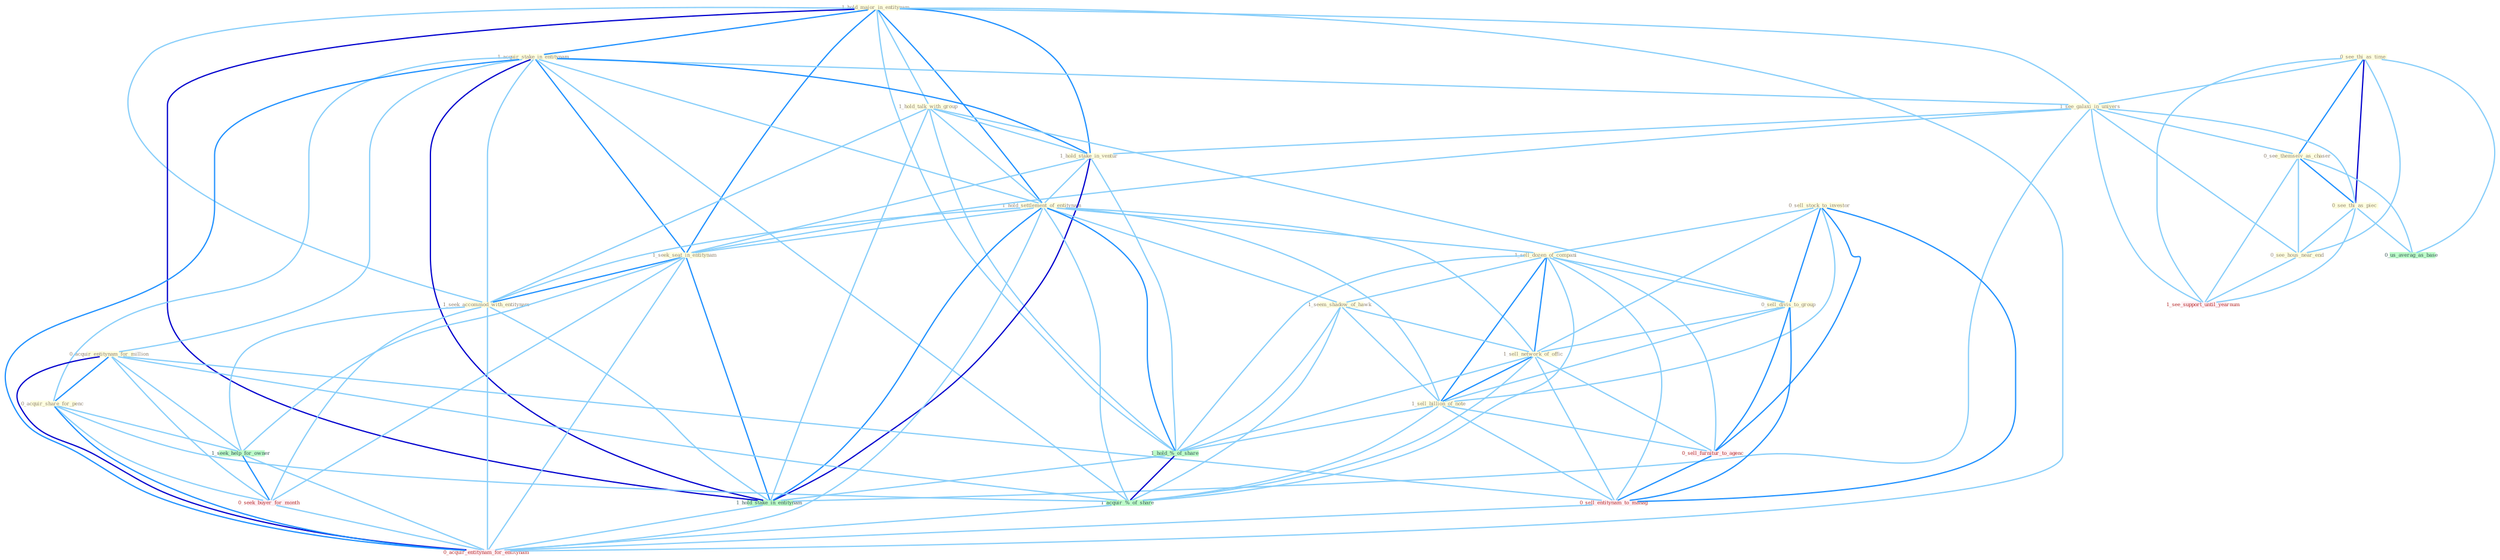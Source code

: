 Graph G{ 
    node
    [shape=polygon,style=filled,width=.5,height=.06,color="#BDFCC9",fixedsize=true,fontsize=4,
    fontcolor="#2f4f4f"];
    {node
    [color="#ffffe0", fontcolor="#8b7d6b"] "1_hold_major_in_entitynam " "1_acquir_stake_in_entitynam " "1_hold_talk_with_group " "0_see_thi_as_time " "1_see_galaxi_in_univers " "1_hold_stake_in_ventur " "0_see_themselv_as_chaser " "0_sell_stock_to_investor " "1_hold_settlement_of_entitynam " "1_sell_dozen_of_compani " "1_seek_seat_in_entitynam " "0_acquir_entitynam_for_million " "0_see_thi_as_piec " "1_seem_shadow_of_hawk " "0_see_hous_near_end " "0_acquir_share_for_penc " "1_seek_accommod_with_entitynam " "0_sell_divis_to_group " "1_sell_network_of_offic " "1_sell_billion_of_note "}
{node [color="#fff0f5", fontcolor="#b22222"] "0_seek_buyer_for_month " "1_see_support_until_yearnum " "0_sell_furnitur_to_agenc " "0_sell_entitynam_to_manag " "0_acquir_entitynam_for_entitynam "}
edge [color="#B0E2FF"];

	"1_hold_major_in_entitynam " -- "1_acquir_stake_in_entitynam " [w="2", color="#1e90ff" , len=0.8];
	"1_hold_major_in_entitynam " -- "1_hold_talk_with_group " [w="1", color="#87cefa" ];
	"1_hold_major_in_entitynam " -- "1_see_galaxi_in_univers " [w="1", color="#87cefa" ];
	"1_hold_major_in_entitynam " -- "1_hold_stake_in_ventur " [w="2", color="#1e90ff" , len=0.8];
	"1_hold_major_in_entitynam " -- "1_hold_settlement_of_entitynam " [w="2", color="#1e90ff" , len=0.8];
	"1_hold_major_in_entitynam " -- "1_seek_seat_in_entitynam " [w="2", color="#1e90ff" , len=0.8];
	"1_hold_major_in_entitynam " -- "1_seek_accommod_with_entitynam " [w="1", color="#87cefa" ];
	"1_hold_major_in_entitynam " -- "1_hold_%_of_share " [w="1", color="#87cefa" ];
	"1_hold_major_in_entitynam " -- "1_hold_stake_in_entitynam " [w="3", color="#0000cd" , len=0.6];
	"1_hold_major_in_entitynam " -- "0_acquir_entitynam_for_entitynam " [w="1", color="#87cefa" ];
	"1_acquir_stake_in_entitynam " -- "1_see_galaxi_in_univers " [w="1", color="#87cefa" ];
	"1_acquir_stake_in_entitynam " -- "1_hold_stake_in_ventur " [w="2", color="#1e90ff" , len=0.8];
	"1_acquir_stake_in_entitynam " -- "1_hold_settlement_of_entitynam " [w="1", color="#87cefa" ];
	"1_acquir_stake_in_entitynam " -- "1_seek_seat_in_entitynam " [w="2", color="#1e90ff" , len=0.8];
	"1_acquir_stake_in_entitynam " -- "0_acquir_entitynam_for_million " [w="1", color="#87cefa" ];
	"1_acquir_stake_in_entitynam " -- "0_acquir_share_for_penc " [w="1", color="#87cefa" ];
	"1_acquir_stake_in_entitynam " -- "1_seek_accommod_with_entitynam " [w="1", color="#87cefa" ];
	"1_acquir_stake_in_entitynam " -- "1_hold_stake_in_entitynam " [w="3", color="#0000cd" , len=0.6];
	"1_acquir_stake_in_entitynam " -- "1_acquir_%_of_share " [w="1", color="#87cefa" ];
	"1_acquir_stake_in_entitynam " -- "0_acquir_entitynam_for_entitynam " [w="2", color="#1e90ff" , len=0.8];
	"1_hold_talk_with_group " -- "1_hold_stake_in_ventur " [w="1", color="#87cefa" ];
	"1_hold_talk_with_group " -- "1_hold_settlement_of_entitynam " [w="1", color="#87cefa" ];
	"1_hold_talk_with_group " -- "1_seek_accommod_with_entitynam " [w="1", color="#87cefa" ];
	"1_hold_talk_with_group " -- "0_sell_divis_to_group " [w="1", color="#87cefa" ];
	"1_hold_talk_with_group " -- "1_hold_%_of_share " [w="1", color="#87cefa" ];
	"1_hold_talk_with_group " -- "1_hold_stake_in_entitynam " [w="1", color="#87cefa" ];
	"0_see_thi_as_time " -- "1_see_galaxi_in_univers " [w="1", color="#87cefa" ];
	"0_see_thi_as_time " -- "0_see_themselv_as_chaser " [w="2", color="#1e90ff" , len=0.8];
	"0_see_thi_as_time " -- "0_see_thi_as_piec " [w="3", color="#0000cd" , len=0.6];
	"0_see_thi_as_time " -- "0_see_hous_near_end " [w="1", color="#87cefa" ];
	"0_see_thi_as_time " -- "1_see_support_until_yearnum " [w="1", color="#87cefa" ];
	"0_see_thi_as_time " -- "0_us_averag_as_base " [w="1", color="#87cefa" ];
	"1_see_galaxi_in_univers " -- "1_hold_stake_in_ventur " [w="1", color="#87cefa" ];
	"1_see_galaxi_in_univers " -- "0_see_themselv_as_chaser " [w="1", color="#87cefa" ];
	"1_see_galaxi_in_univers " -- "1_seek_seat_in_entitynam " [w="1", color="#87cefa" ];
	"1_see_galaxi_in_univers " -- "0_see_thi_as_piec " [w="1", color="#87cefa" ];
	"1_see_galaxi_in_univers " -- "0_see_hous_near_end " [w="1", color="#87cefa" ];
	"1_see_galaxi_in_univers " -- "1_hold_stake_in_entitynam " [w="1", color="#87cefa" ];
	"1_see_galaxi_in_univers " -- "1_see_support_until_yearnum " [w="1", color="#87cefa" ];
	"1_hold_stake_in_ventur " -- "1_hold_settlement_of_entitynam " [w="1", color="#87cefa" ];
	"1_hold_stake_in_ventur " -- "1_seek_seat_in_entitynam " [w="1", color="#87cefa" ];
	"1_hold_stake_in_ventur " -- "1_hold_%_of_share " [w="1", color="#87cefa" ];
	"1_hold_stake_in_ventur " -- "1_hold_stake_in_entitynam " [w="3", color="#0000cd" , len=0.6];
	"0_see_themselv_as_chaser " -- "0_see_thi_as_piec " [w="2", color="#1e90ff" , len=0.8];
	"0_see_themselv_as_chaser " -- "0_see_hous_near_end " [w="1", color="#87cefa" ];
	"0_see_themselv_as_chaser " -- "1_see_support_until_yearnum " [w="1", color="#87cefa" ];
	"0_see_themselv_as_chaser " -- "0_us_averag_as_base " [w="1", color="#87cefa" ];
	"0_sell_stock_to_investor " -- "1_sell_dozen_of_compani " [w="1", color="#87cefa" ];
	"0_sell_stock_to_investor " -- "0_sell_divis_to_group " [w="2", color="#1e90ff" , len=0.8];
	"0_sell_stock_to_investor " -- "1_sell_network_of_offic " [w="1", color="#87cefa" ];
	"0_sell_stock_to_investor " -- "1_sell_billion_of_note " [w="1", color="#87cefa" ];
	"0_sell_stock_to_investor " -- "0_sell_furnitur_to_agenc " [w="2", color="#1e90ff" , len=0.8];
	"0_sell_stock_to_investor " -- "0_sell_entitynam_to_manag " [w="2", color="#1e90ff" , len=0.8];
	"1_hold_settlement_of_entitynam " -- "1_sell_dozen_of_compani " [w="1", color="#87cefa" ];
	"1_hold_settlement_of_entitynam " -- "1_seek_seat_in_entitynam " [w="1", color="#87cefa" ];
	"1_hold_settlement_of_entitynam " -- "1_seem_shadow_of_hawk " [w="1", color="#87cefa" ];
	"1_hold_settlement_of_entitynam " -- "1_seek_accommod_with_entitynam " [w="1", color="#87cefa" ];
	"1_hold_settlement_of_entitynam " -- "1_sell_network_of_offic " [w="1", color="#87cefa" ];
	"1_hold_settlement_of_entitynam " -- "1_sell_billion_of_note " [w="1", color="#87cefa" ];
	"1_hold_settlement_of_entitynam " -- "1_hold_%_of_share " [w="2", color="#1e90ff" , len=0.8];
	"1_hold_settlement_of_entitynam " -- "1_hold_stake_in_entitynam " [w="2", color="#1e90ff" , len=0.8];
	"1_hold_settlement_of_entitynam " -- "1_acquir_%_of_share " [w="1", color="#87cefa" ];
	"1_hold_settlement_of_entitynam " -- "0_acquir_entitynam_for_entitynam " [w="1", color="#87cefa" ];
	"1_sell_dozen_of_compani " -- "1_seem_shadow_of_hawk " [w="1", color="#87cefa" ];
	"1_sell_dozen_of_compani " -- "0_sell_divis_to_group " [w="1", color="#87cefa" ];
	"1_sell_dozen_of_compani " -- "1_sell_network_of_offic " [w="2", color="#1e90ff" , len=0.8];
	"1_sell_dozen_of_compani " -- "1_sell_billion_of_note " [w="2", color="#1e90ff" , len=0.8];
	"1_sell_dozen_of_compani " -- "1_hold_%_of_share " [w="1", color="#87cefa" ];
	"1_sell_dozen_of_compani " -- "1_acquir_%_of_share " [w="1", color="#87cefa" ];
	"1_sell_dozen_of_compani " -- "0_sell_furnitur_to_agenc " [w="1", color="#87cefa" ];
	"1_sell_dozen_of_compani " -- "0_sell_entitynam_to_manag " [w="1", color="#87cefa" ];
	"1_seek_seat_in_entitynam " -- "1_seek_accommod_with_entitynam " [w="2", color="#1e90ff" , len=0.8];
	"1_seek_seat_in_entitynam " -- "1_hold_stake_in_entitynam " [w="2", color="#1e90ff" , len=0.8];
	"1_seek_seat_in_entitynam " -- "1_seek_help_for_owner " [w="1", color="#87cefa" ];
	"1_seek_seat_in_entitynam " -- "0_seek_buyer_for_month " [w="1", color="#87cefa" ];
	"1_seek_seat_in_entitynam " -- "0_acquir_entitynam_for_entitynam " [w="1", color="#87cefa" ];
	"0_acquir_entitynam_for_million " -- "0_acquir_share_for_penc " [w="2", color="#1e90ff" , len=0.8];
	"0_acquir_entitynam_for_million " -- "1_seek_help_for_owner " [w="1", color="#87cefa" ];
	"0_acquir_entitynam_for_million " -- "0_seek_buyer_for_month " [w="1", color="#87cefa" ];
	"0_acquir_entitynam_for_million " -- "1_acquir_%_of_share " [w="1", color="#87cefa" ];
	"0_acquir_entitynam_for_million " -- "0_sell_entitynam_to_manag " [w="1", color="#87cefa" ];
	"0_acquir_entitynam_for_million " -- "0_acquir_entitynam_for_entitynam " [w="3", color="#0000cd" , len=0.6];
	"0_see_thi_as_piec " -- "0_see_hous_near_end " [w="1", color="#87cefa" ];
	"0_see_thi_as_piec " -- "1_see_support_until_yearnum " [w="1", color="#87cefa" ];
	"0_see_thi_as_piec " -- "0_us_averag_as_base " [w="1", color="#87cefa" ];
	"1_seem_shadow_of_hawk " -- "1_sell_network_of_offic " [w="1", color="#87cefa" ];
	"1_seem_shadow_of_hawk " -- "1_sell_billion_of_note " [w="1", color="#87cefa" ];
	"1_seem_shadow_of_hawk " -- "1_hold_%_of_share " [w="1", color="#87cefa" ];
	"1_seem_shadow_of_hawk " -- "1_acquir_%_of_share " [w="1", color="#87cefa" ];
	"0_see_hous_near_end " -- "1_see_support_until_yearnum " [w="1", color="#87cefa" ];
	"0_acquir_share_for_penc " -- "1_seek_help_for_owner " [w="1", color="#87cefa" ];
	"0_acquir_share_for_penc " -- "0_seek_buyer_for_month " [w="1", color="#87cefa" ];
	"0_acquir_share_for_penc " -- "1_acquir_%_of_share " [w="1", color="#87cefa" ];
	"0_acquir_share_for_penc " -- "0_acquir_entitynam_for_entitynam " [w="2", color="#1e90ff" , len=0.8];
	"1_seek_accommod_with_entitynam " -- "1_hold_stake_in_entitynam " [w="1", color="#87cefa" ];
	"1_seek_accommod_with_entitynam " -- "1_seek_help_for_owner " [w="1", color="#87cefa" ];
	"1_seek_accommod_with_entitynam " -- "0_seek_buyer_for_month " [w="1", color="#87cefa" ];
	"1_seek_accommod_with_entitynam " -- "0_acquir_entitynam_for_entitynam " [w="1", color="#87cefa" ];
	"0_sell_divis_to_group " -- "1_sell_network_of_offic " [w="1", color="#87cefa" ];
	"0_sell_divis_to_group " -- "1_sell_billion_of_note " [w="1", color="#87cefa" ];
	"0_sell_divis_to_group " -- "0_sell_furnitur_to_agenc " [w="2", color="#1e90ff" , len=0.8];
	"0_sell_divis_to_group " -- "0_sell_entitynam_to_manag " [w="2", color="#1e90ff" , len=0.8];
	"1_sell_network_of_offic " -- "1_sell_billion_of_note " [w="2", color="#1e90ff" , len=0.8];
	"1_sell_network_of_offic " -- "1_hold_%_of_share " [w="1", color="#87cefa" ];
	"1_sell_network_of_offic " -- "1_acquir_%_of_share " [w="1", color="#87cefa" ];
	"1_sell_network_of_offic " -- "0_sell_furnitur_to_agenc " [w="1", color="#87cefa" ];
	"1_sell_network_of_offic " -- "0_sell_entitynam_to_manag " [w="1", color="#87cefa" ];
	"1_sell_billion_of_note " -- "1_hold_%_of_share " [w="1", color="#87cefa" ];
	"1_sell_billion_of_note " -- "1_acquir_%_of_share " [w="1", color="#87cefa" ];
	"1_sell_billion_of_note " -- "0_sell_furnitur_to_agenc " [w="1", color="#87cefa" ];
	"1_sell_billion_of_note " -- "0_sell_entitynam_to_manag " [w="1", color="#87cefa" ];
	"1_hold_%_of_share " -- "1_hold_stake_in_entitynam " [w="1", color="#87cefa" ];
	"1_hold_%_of_share " -- "1_acquir_%_of_share " [w="3", color="#0000cd" , len=0.6];
	"1_hold_stake_in_entitynam " -- "0_acquir_entitynam_for_entitynam " [w="1", color="#87cefa" ];
	"1_seek_help_for_owner " -- "0_seek_buyer_for_month " [w="2", color="#1e90ff" , len=0.8];
	"1_seek_help_for_owner " -- "0_acquir_entitynam_for_entitynam " [w="1", color="#87cefa" ];
	"0_seek_buyer_for_month " -- "0_acquir_entitynam_for_entitynam " [w="1", color="#87cefa" ];
	"1_acquir_%_of_share " -- "0_acquir_entitynam_for_entitynam " [w="1", color="#87cefa" ];
	"0_sell_furnitur_to_agenc " -- "0_sell_entitynam_to_manag " [w="2", color="#1e90ff" , len=0.8];
	"0_sell_entitynam_to_manag " -- "0_acquir_entitynam_for_entitynam " [w="1", color="#87cefa" ];
}